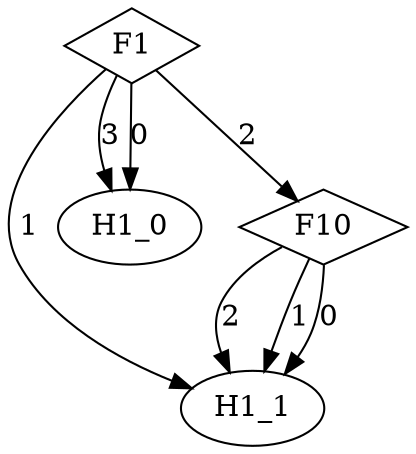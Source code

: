 digraph {
node [label=H1_1,style=""] H1_1
node [label=H1_1,style=""] H1_1
node [label=H1_1,style=""] H1_1
node [label=H1_0,style=""] H1_0
node [label=H1_1,style=""] H1_1
node [label=H1_0,style=""] H1_0
node [label=F10,shape="diamond",style=""] 1
node [label=F1,shape="diamond",style=""] 0

1 -> H1_1 [label="2"]
1 -> H1_1 [label="1"]
1 -> H1_1 [label="0"]
0 -> H1_0 [label="3"]
0 -> 1 [label="2"]
0 -> H1_1 [label="1"]
0 -> H1_0 [label="0"]
}